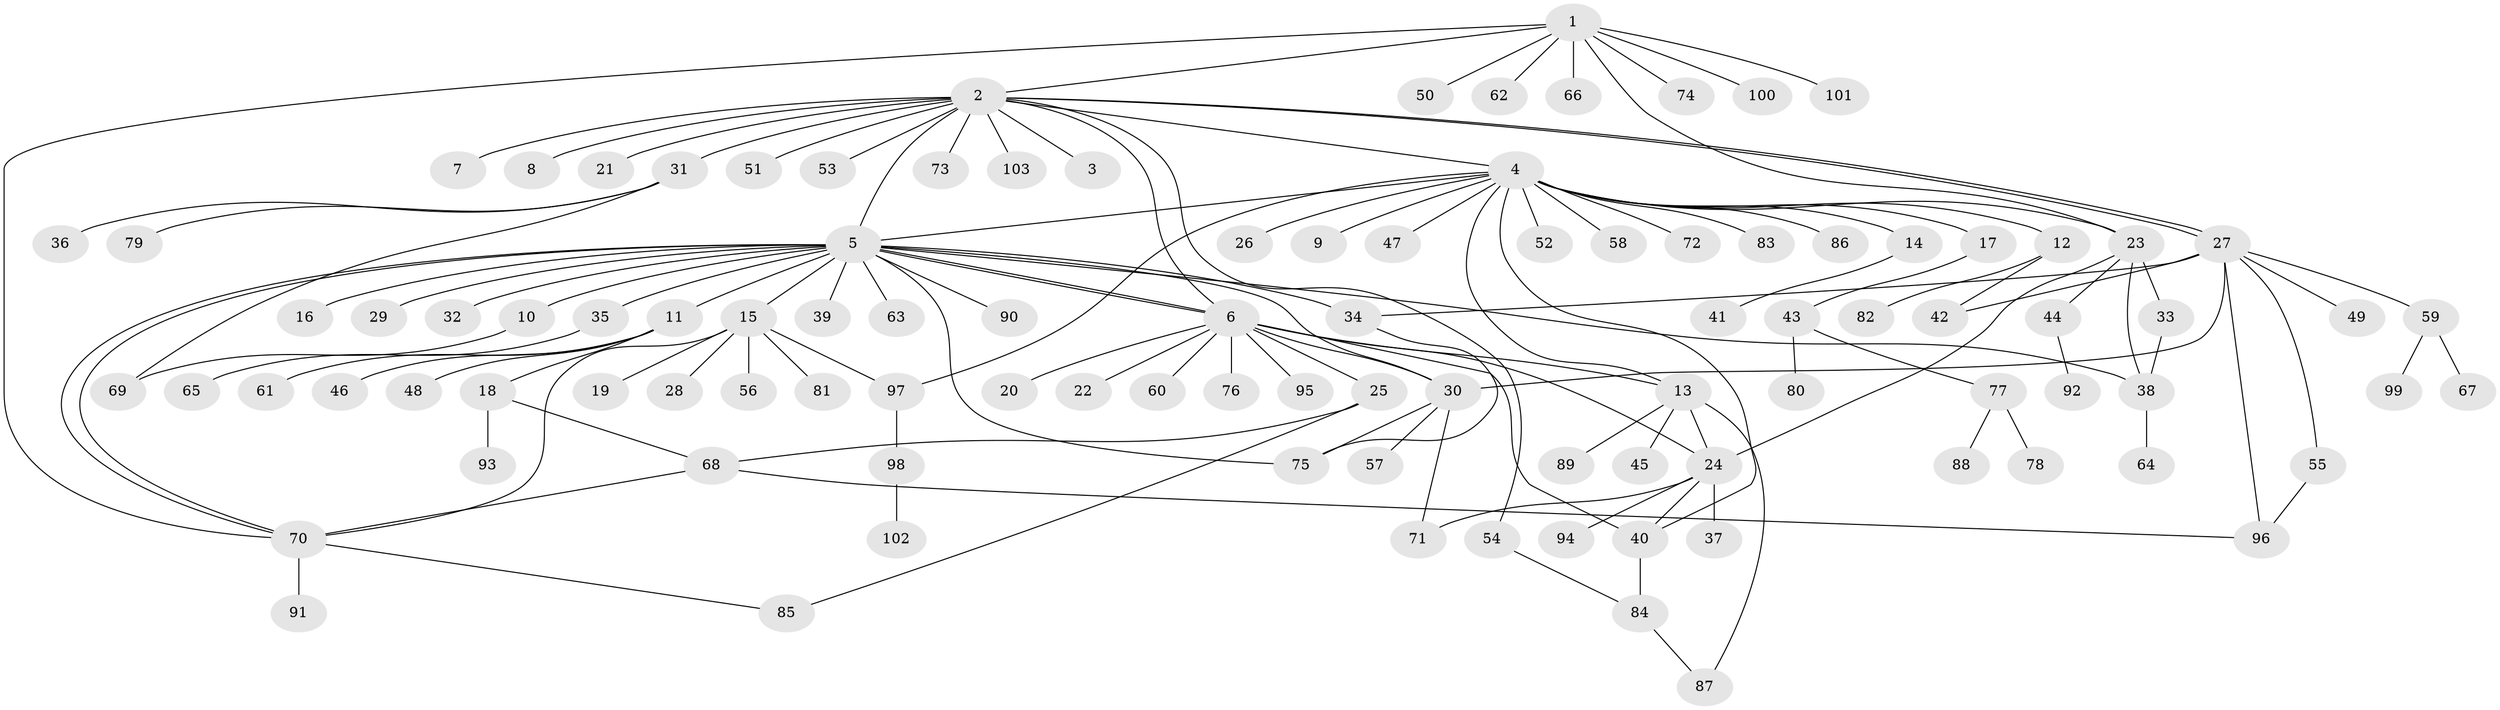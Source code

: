 // coarse degree distribution, {13: 0.0125, 16: 0.0125, 1: 0.675, 18: 0.0125, 21: 0.0125, 12: 0.0125, 2: 0.0875, 4: 0.025, 5: 0.0375, 6: 0.025, 7: 0.025, 3: 0.05, 9: 0.0125}
// Generated by graph-tools (version 1.1) at 2025/51/02/27/25 19:51:54]
// undirected, 103 vertices, 133 edges
graph export_dot {
graph [start="1"]
  node [color=gray90,style=filled];
  1;
  2;
  3;
  4;
  5;
  6;
  7;
  8;
  9;
  10;
  11;
  12;
  13;
  14;
  15;
  16;
  17;
  18;
  19;
  20;
  21;
  22;
  23;
  24;
  25;
  26;
  27;
  28;
  29;
  30;
  31;
  32;
  33;
  34;
  35;
  36;
  37;
  38;
  39;
  40;
  41;
  42;
  43;
  44;
  45;
  46;
  47;
  48;
  49;
  50;
  51;
  52;
  53;
  54;
  55;
  56;
  57;
  58;
  59;
  60;
  61;
  62;
  63;
  64;
  65;
  66;
  67;
  68;
  69;
  70;
  71;
  72;
  73;
  74;
  75;
  76;
  77;
  78;
  79;
  80;
  81;
  82;
  83;
  84;
  85;
  86;
  87;
  88;
  89;
  90;
  91;
  92;
  93;
  94;
  95;
  96;
  97;
  98;
  99;
  100;
  101;
  102;
  103;
  1 -- 2;
  1 -- 23;
  1 -- 50;
  1 -- 62;
  1 -- 66;
  1 -- 70;
  1 -- 74;
  1 -- 100;
  1 -- 101;
  2 -- 3;
  2 -- 4;
  2 -- 5;
  2 -- 6;
  2 -- 7;
  2 -- 8;
  2 -- 21;
  2 -- 27;
  2 -- 27;
  2 -- 31;
  2 -- 51;
  2 -- 53;
  2 -- 54;
  2 -- 73;
  2 -- 103;
  4 -- 5;
  4 -- 9;
  4 -- 12;
  4 -- 13;
  4 -- 14;
  4 -- 17;
  4 -- 23;
  4 -- 26;
  4 -- 40;
  4 -- 47;
  4 -- 52;
  4 -- 58;
  4 -- 72;
  4 -- 83;
  4 -- 86;
  4 -- 97;
  5 -- 6;
  5 -- 6;
  5 -- 10;
  5 -- 11;
  5 -- 15;
  5 -- 16;
  5 -- 29;
  5 -- 30;
  5 -- 32;
  5 -- 34;
  5 -- 35;
  5 -- 38;
  5 -- 39;
  5 -- 63;
  5 -- 70;
  5 -- 70;
  5 -- 75;
  5 -- 90;
  6 -- 13;
  6 -- 20;
  6 -- 22;
  6 -- 24;
  6 -- 25;
  6 -- 30;
  6 -- 40;
  6 -- 60;
  6 -- 76;
  6 -- 95;
  10 -- 69;
  11 -- 18;
  11 -- 46;
  11 -- 48;
  11 -- 61;
  12 -- 42;
  12 -- 82;
  13 -- 24;
  13 -- 45;
  13 -- 87;
  13 -- 89;
  14 -- 41;
  15 -- 19;
  15 -- 28;
  15 -- 56;
  15 -- 70;
  15 -- 81;
  15 -- 97;
  17 -- 43;
  18 -- 68;
  18 -- 93;
  23 -- 24;
  23 -- 33;
  23 -- 38;
  23 -- 44;
  24 -- 37;
  24 -- 40;
  24 -- 71;
  24 -- 94;
  25 -- 68;
  25 -- 85;
  27 -- 30;
  27 -- 34;
  27 -- 42;
  27 -- 49;
  27 -- 55;
  27 -- 59;
  27 -- 96;
  30 -- 57;
  30 -- 71;
  30 -- 75;
  31 -- 36;
  31 -- 69;
  31 -- 79;
  33 -- 38;
  34 -- 75;
  35 -- 65;
  38 -- 64;
  40 -- 84;
  43 -- 77;
  43 -- 80;
  44 -- 92;
  54 -- 84;
  55 -- 96;
  59 -- 67;
  59 -- 99;
  68 -- 70;
  68 -- 96;
  70 -- 85;
  70 -- 91;
  77 -- 78;
  77 -- 88;
  84 -- 87;
  97 -- 98;
  98 -- 102;
}
